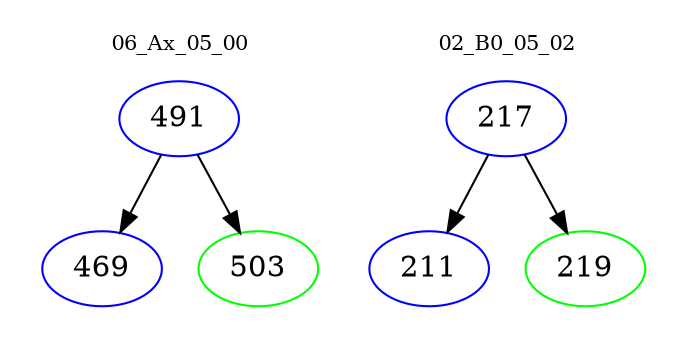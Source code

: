 digraph{
subgraph cluster_0 {
color = white
label = "06_Ax_05_00";
fontsize=10;
T0_491 [label="491", color="blue"]
T0_491 -> T0_469 [color="black"]
T0_469 [label="469", color="blue"]
T0_491 -> T0_503 [color="black"]
T0_503 [label="503", color="green"]
}
subgraph cluster_1 {
color = white
label = "02_B0_05_02";
fontsize=10;
T1_217 [label="217", color="blue"]
T1_217 -> T1_211 [color="black"]
T1_211 [label="211", color="blue"]
T1_217 -> T1_219 [color="black"]
T1_219 [label="219", color="green"]
}
}
